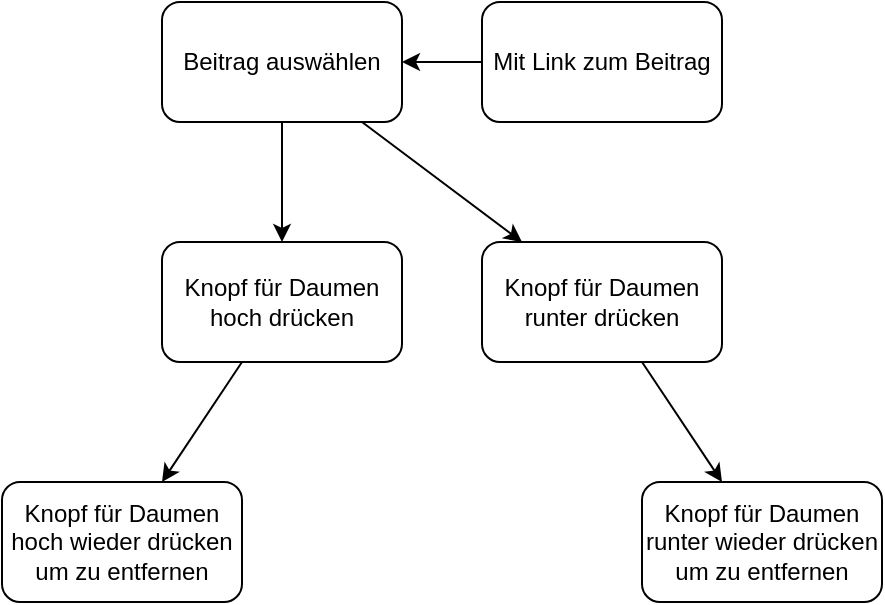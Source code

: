<mxfile version="23.1.4" type="device">
  <diagram name="Page-1" id="gI7Xt05HyMgb97HXNIC5">
    <mxGraphModel dx="1185" dy="655" grid="1" gridSize="10" guides="1" tooltips="1" connect="1" arrows="1" fold="1" page="1" pageScale="1" pageWidth="850" pageHeight="1100" math="0" shadow="0">
      <root>
        <mxCell id="0" />
        <mxCell id="1" parent="0" />
        <mxCell id="qJYhXV0gFq5TrV9Kb4ds-5" value="Beitrag auswählen" style="rounded=1;whiteSpace=wrap;html=1;" vertex="1" parent="1">
          <mxGeometry x="240" y="320" width="120" height="60" as="geometry" />
        </mxCell>
        <mxCell id="qJYhXV0gFq5TrV9Kb4ds-7" value="Mit Link zum Beitrag" style="rounded=1;whiteSpace=wrap;html=1;" vertex="1" parent="1">
          <mxGeometry x="400" y="320" width="120" height="60" as="geometry" />
        </mxCell>
        <mxCell id="qJYhXV0gFq5TrV9Kb4ds-13" value="" style="endArrow=classic;html=1;rounded=0;" edge="1" parent="1" source="qJYhXV0gFq5TrV9Kb4ds-7" target="qJYhXV0gFq5TrV9Kb4ds-5">
          <mxGeometry width="50" height="50" relative="1" as="geometry">
            <mxPoint x="400" y="360" as="sourcePoint" />
            <mxPoint x="360" y="420" as="targetPoint" />
          </mxGeometry>
        </mxCell>
        <mxCell id="qJYhXV0gFq5TrV9Kb4ds-14" value="Knopf für Daumen hoch drücken" style="rounded=1;whiteSpace=wrap;html=1;" vertex="1" parent="1">
          <mxGeometry x="240" y="440" width="120" height="60" as="geometry" />
        </mxCell>
        <mxCell id="qJYhXV0gFq5TrV9Kb4ds-15" value="Knopf für Daumen runter drücken" style="rounded=1;whiteSpace=wrap;html=1;" vertex="1" parent="1">
          <mxGeometry x="400" y="440" width="120" height="60" as="geometry" />
        </mxCell>
        <mxCell id="qJYhXV0gFq5TrV9Kb4ds-16" value="Knopf für Daumen hoch wieder drücken&lt;br&gt;um zu entfernen" style="rounded=1;whiteSpace=wrap;html=1;" vertex="1" parent="1">
          <mxGeometry x="160" y="560" width="120" height="60" as="geometry" />
        </mxCell>
        <mxCell id="qJYhXV0gFq5TrV9Kb4ds-17" value="Knopf für Daumen runter&amp;nbsp;wieder drücken&lt;br&gt;um zu entfernen" style="rounded=1;whiteSpace=wrap;html=1;" vertex="1" parent="1">
          <mxGeometry x="480" y="560" width="120" height="60" as="geometry" />
        </mxCell>
        <mxCell id="qJYhXV0gFq5TrV9Kb4ds-18" value="" style="endArrow=classic;html=1;rounded=0;" edge="1" parent="1" source="qJYhXV0gFq5TrV9Kb4ds-5" target="qJYhXV0gFq5TrV9Kb4ds-14">
          <mxGeometry width="50" height="50" relative="1" as="geometry">
            <mxPoint x="410" y="360" as="sourcePoint" />
            <mxPoint x="370" y="360" as="targetPoint" />
            <Array as="points" />
          </mxGeometry>
        </mxCell>
        <mxCell id="qJYhXV0gFq5TrV9Kb4ds-19" value="" style="endArrow=classic;html=1;rounded=0;" edge="1" parent="1" source="qJYhXV0gFq5TrV9Kb4ds-5" target="qJYhXV0gFq5TrV9Kb4ds-15">
          <mxGeometry width="50" height="50" relative="1" as="geometry">
            <mxPoint x="370" y="400" as="sourcePoint" />
            <mxPoint x="370" y="460" as="targetPoint" />
            <Array as="points" />
          </mxGeometry>
        </mxCell>
        <mxCell id="qJYhXV0gFq5TrV9Kb4ds-20" value="" style="endArrow=classic;html=1;rounded=0;" edge="1" parent="1" source="qJYhXV0gFq5TrV9Kb4ds-14" target="qJYhXV0gFq5TrV9Kb4ds-16">
          <mxGeometry width="50" height="50" relative="1" as="geometry">
            <mxPoint x="190" y="380" as="sourcePoint" />
            <mxPoint x="190" y="440" as="targetPoint" />
            <Array as="points" />
          </mxGeometry>
        </mxCell>
        <mxCell id="qJYhXV0gFq5TrV9Kb4ds-21" value="" style="endArrow=classic;html=1;rounded=0;" edge="1" parent="1" source="qJYhXV0gFq5TrV9Kb4ds-15" target="qJYhXV0gFq5TrV9Kb4ds-17">
          <mxGeometry width="50" height="50" relative="1" as="geometry">
            <mxPoint x="445" y="560" as="sourcePoint" />
            <mxPoint x="405" y="620" as="targetPoint" />
            <Array as="points" />
          </mxGeometry>
        </mxCell>
      </root>
    </mxGraphModel>
  </diagram>
</mxfile>
